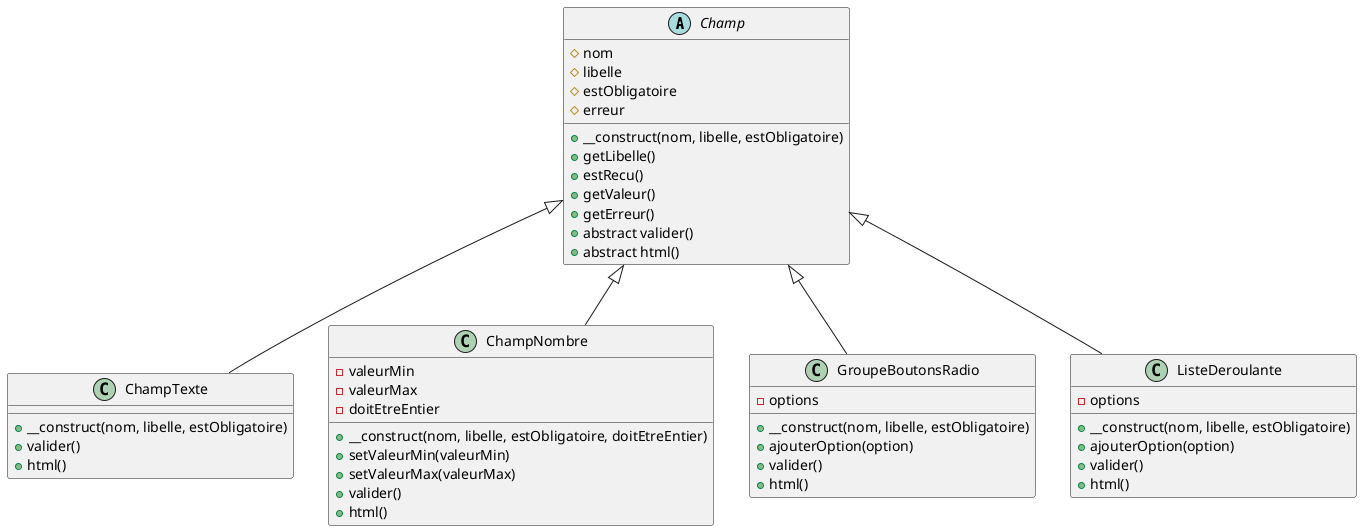 @startuml

abstract class Champ {
    # nom
    # libelle
    # estObligatoire
    # erreur
    + __construct(nom, libelle, estObligatoire)
    + getLibelle()
    + estRecu()
    + getValeur()
    + getErreur()
    + abstract valider()
    + abstract html()
}

class ChampTexte {
    + __construct(nom, libelle, estObligatoire)
    + valider()
    + html()
}

class ChampNombre {
    - valeurMin
    - valeurMax
    - doitEtreEntier
    + __construct(nom, libelle, estObligatoire, doitEtreEntier)
    + setValeurMin(valeurMin)
    + setValeurMax(valeurMax)
    + valider()
    + html()
}

class GroupeBoutonsRadio {
    - options
    + __construct(nom, libelle, estObligatoire)
    + ajouterOption(option)
    + valider()
    + html()
}

class ListeDeroulante {
    - options
    + __construct(nom, libelle, estObligatoire)
    + ajouterOption(option)
    + valider()
    + html()
}

Champ <|-- ChampTexte
Champ <|-- ChampNombre
Champ <|-- ListeDeroulante
Champ <|-- GroupeBoutonsRadio

@enduml
